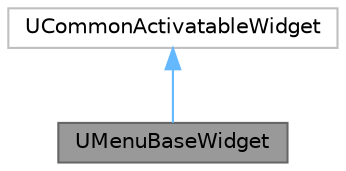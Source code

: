 digraph "UMenuBaseWidget"
{
 // LATEX_PDF_SIZE
  bgcolor="transparent";
  edge [fontname=Helvetica,fontsize=10,labelfontname=Helvetica,labelfontsize=10];
  node [fontname=Helvetica,fontsize=10,shape=box,height=0.2,width=0.4];
  Node1 [label="UMenuBaseWidget",height=0.2,width=0.4,color="gray40", fillcolor="grey60", style="filled", fontcolor="black",tooltip="Menu widget."];
  Node2 -> Node1 [dir="back",color="steelblue1",style="solid"];
  Node2 [label="UCommonActivatableWidget",height=0.2,width=0.4,color="grey75", fillcolor="white", style="filled",tooltip=" "];
}
